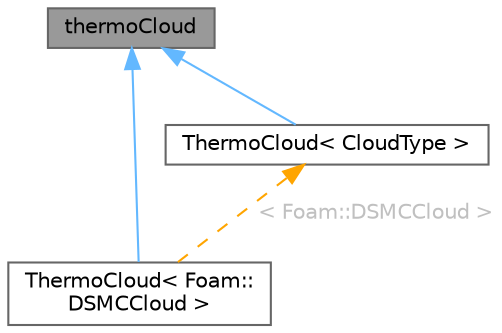 digraph "thermoCloud"
{
 // LATEX_PDF_SIZE
  bgcolor="transparent";
  edge [fontname=Helvetica,fontsize=10,labelfontname=Helvetica,labelfontsize=10];
  node [fontname=Helvetica,fontsize=10,shape=box,height=0.2,width=0.4];
  Node1 [id="Node000001",label="thermoCloud",height=0.2,width=0.4,color="gray40", fillcolor="grey60", style="filled", fontcolor="black",tooltip="Virtual abstract base class for templated ThermoCloud."];
  Node1 -> Node2 [id="edge1_Node000001_Node000002",dir="back",color="steelblue1",style="solid",tooltip=" "];
  Node2 [id="Node000002",label="ThermoCloud\< Foam::\lDSMCCloud \>",height=0.2,width=0.4,color="gray40", fillcolor="white", style="filled",URL="$classFoam_1_1ThermoCloud.html",tooltip=" "];
  Node1 -> Node3 [id="edge2_Node000001_Node000003",dir="back",color="steelblue1",style="solid",tooltip=" "];
  Node3 [id="Node000003",label="ThermoCloud\< CloudType \>",height=0.2,width=0.4,color="gray40", fillcolor="white", style="filled",URL="$classFoam_1_1ThermoCloud.html",tooltip="Templated base class for thermodynamic cloud."];
  Node3 -> Node2 [id="edge3_Node000003_Node000002",dir="back",color="orange",style="dashed",tooltip=" ",label=" \< Foam::DSMCCloud \>",fontcolor="grey" ];
}
